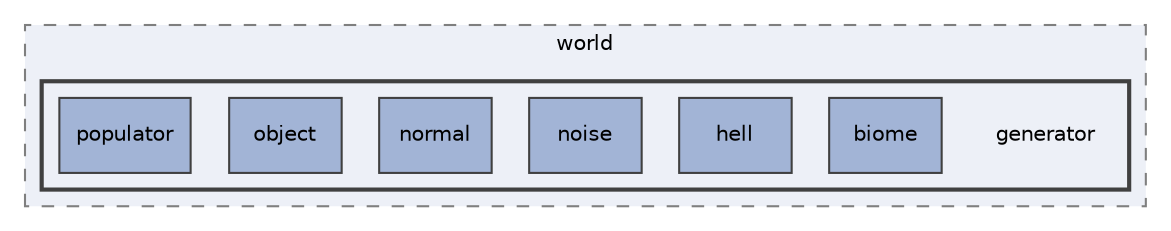 digraph "generator"
{
 // INTERACTIVE_SVG=YES
 // LATEX_PDF_SIZE
  edge [fontname="Helvetica",fontsize="10",labelfontname="Helvetica",labelfontsize="10"];
  node [fontname="Helvetica",fontsize="10",shape=record];
  compound=true
  subgraph clusterdir_6826d79532171ff2338799cfd298b875 {
    graph [ bgcolor="#edf0f7", pencolor="grey50", style="filled,dashed,", label="world", fontname="Helvetica", fontsize="10", URL="dir_6826d79532171ff2338799cfd298b875.html"]
  subgraph clusterdir_c426e9fa54404a114a1c1905b4993a85 {
    graph [ bgcolor="#edf0f7", pencolor="grey25", style="filled,bold,", label="", fontname="Helvetica", fontsize="10", URL="dir_c426e9fa54404a114a1c1905b4993a85.html"]
    dir_c426e9fa54404a114a1c1905b4993a85 [shape=plaintext, label="generator"];
  dir_242889077c2e08dfdc512ee28706d8b3 [shape=box, label="biome", style="filled,", fillcolor="#a2b4d6", color="grey25", URL="dir_242889077c2e08dfdc512ee28706d8b3.html"];
  dir_5a014c42c162bdb68bc9369a6742f8a9 [shape=box, label="hell", style="filled,", fillcolor="#a2b4d6", color="grey25", URL="dir_5a014c42c162bdb68bc9369a6742f8a9.html"];
  dir_f6c1c82b4d30ae548d5286e2c80025e9 [shape=box, label="noise", style="filled,", fillcolor="#a2b4d6", color="grey25", URL="dir_f6c1c82b4d30ae548d5286e2c80025e9.html"];
  dir_6477e3eb1b493e3115ad892b2975f4fd [shape=box, label="normal", style="filled,", fillcolor="#a2b4d6", color="grey25", URL="dir_6477e3eb1b493e3115ad892b2975f4fd.html"];
  dir_1cf92b359de1b1c1904802a820d0eb8c [shape=box, label="object", style="filled,", fillcolor="#a2b4d6", color="grey25", URL="dir_1cf92b359de1b1c1904802a820d0eb8c.html"];
  dir_2993b8fca847f5e167e5cdacfad64b46 [shape=box, label="populator", style="filled,", fillcolor="#a2b4d6", color="grey25", URL="dir_2993b8fca847f5e167e5cdacfad64b46.html"];
  }
  }
}

